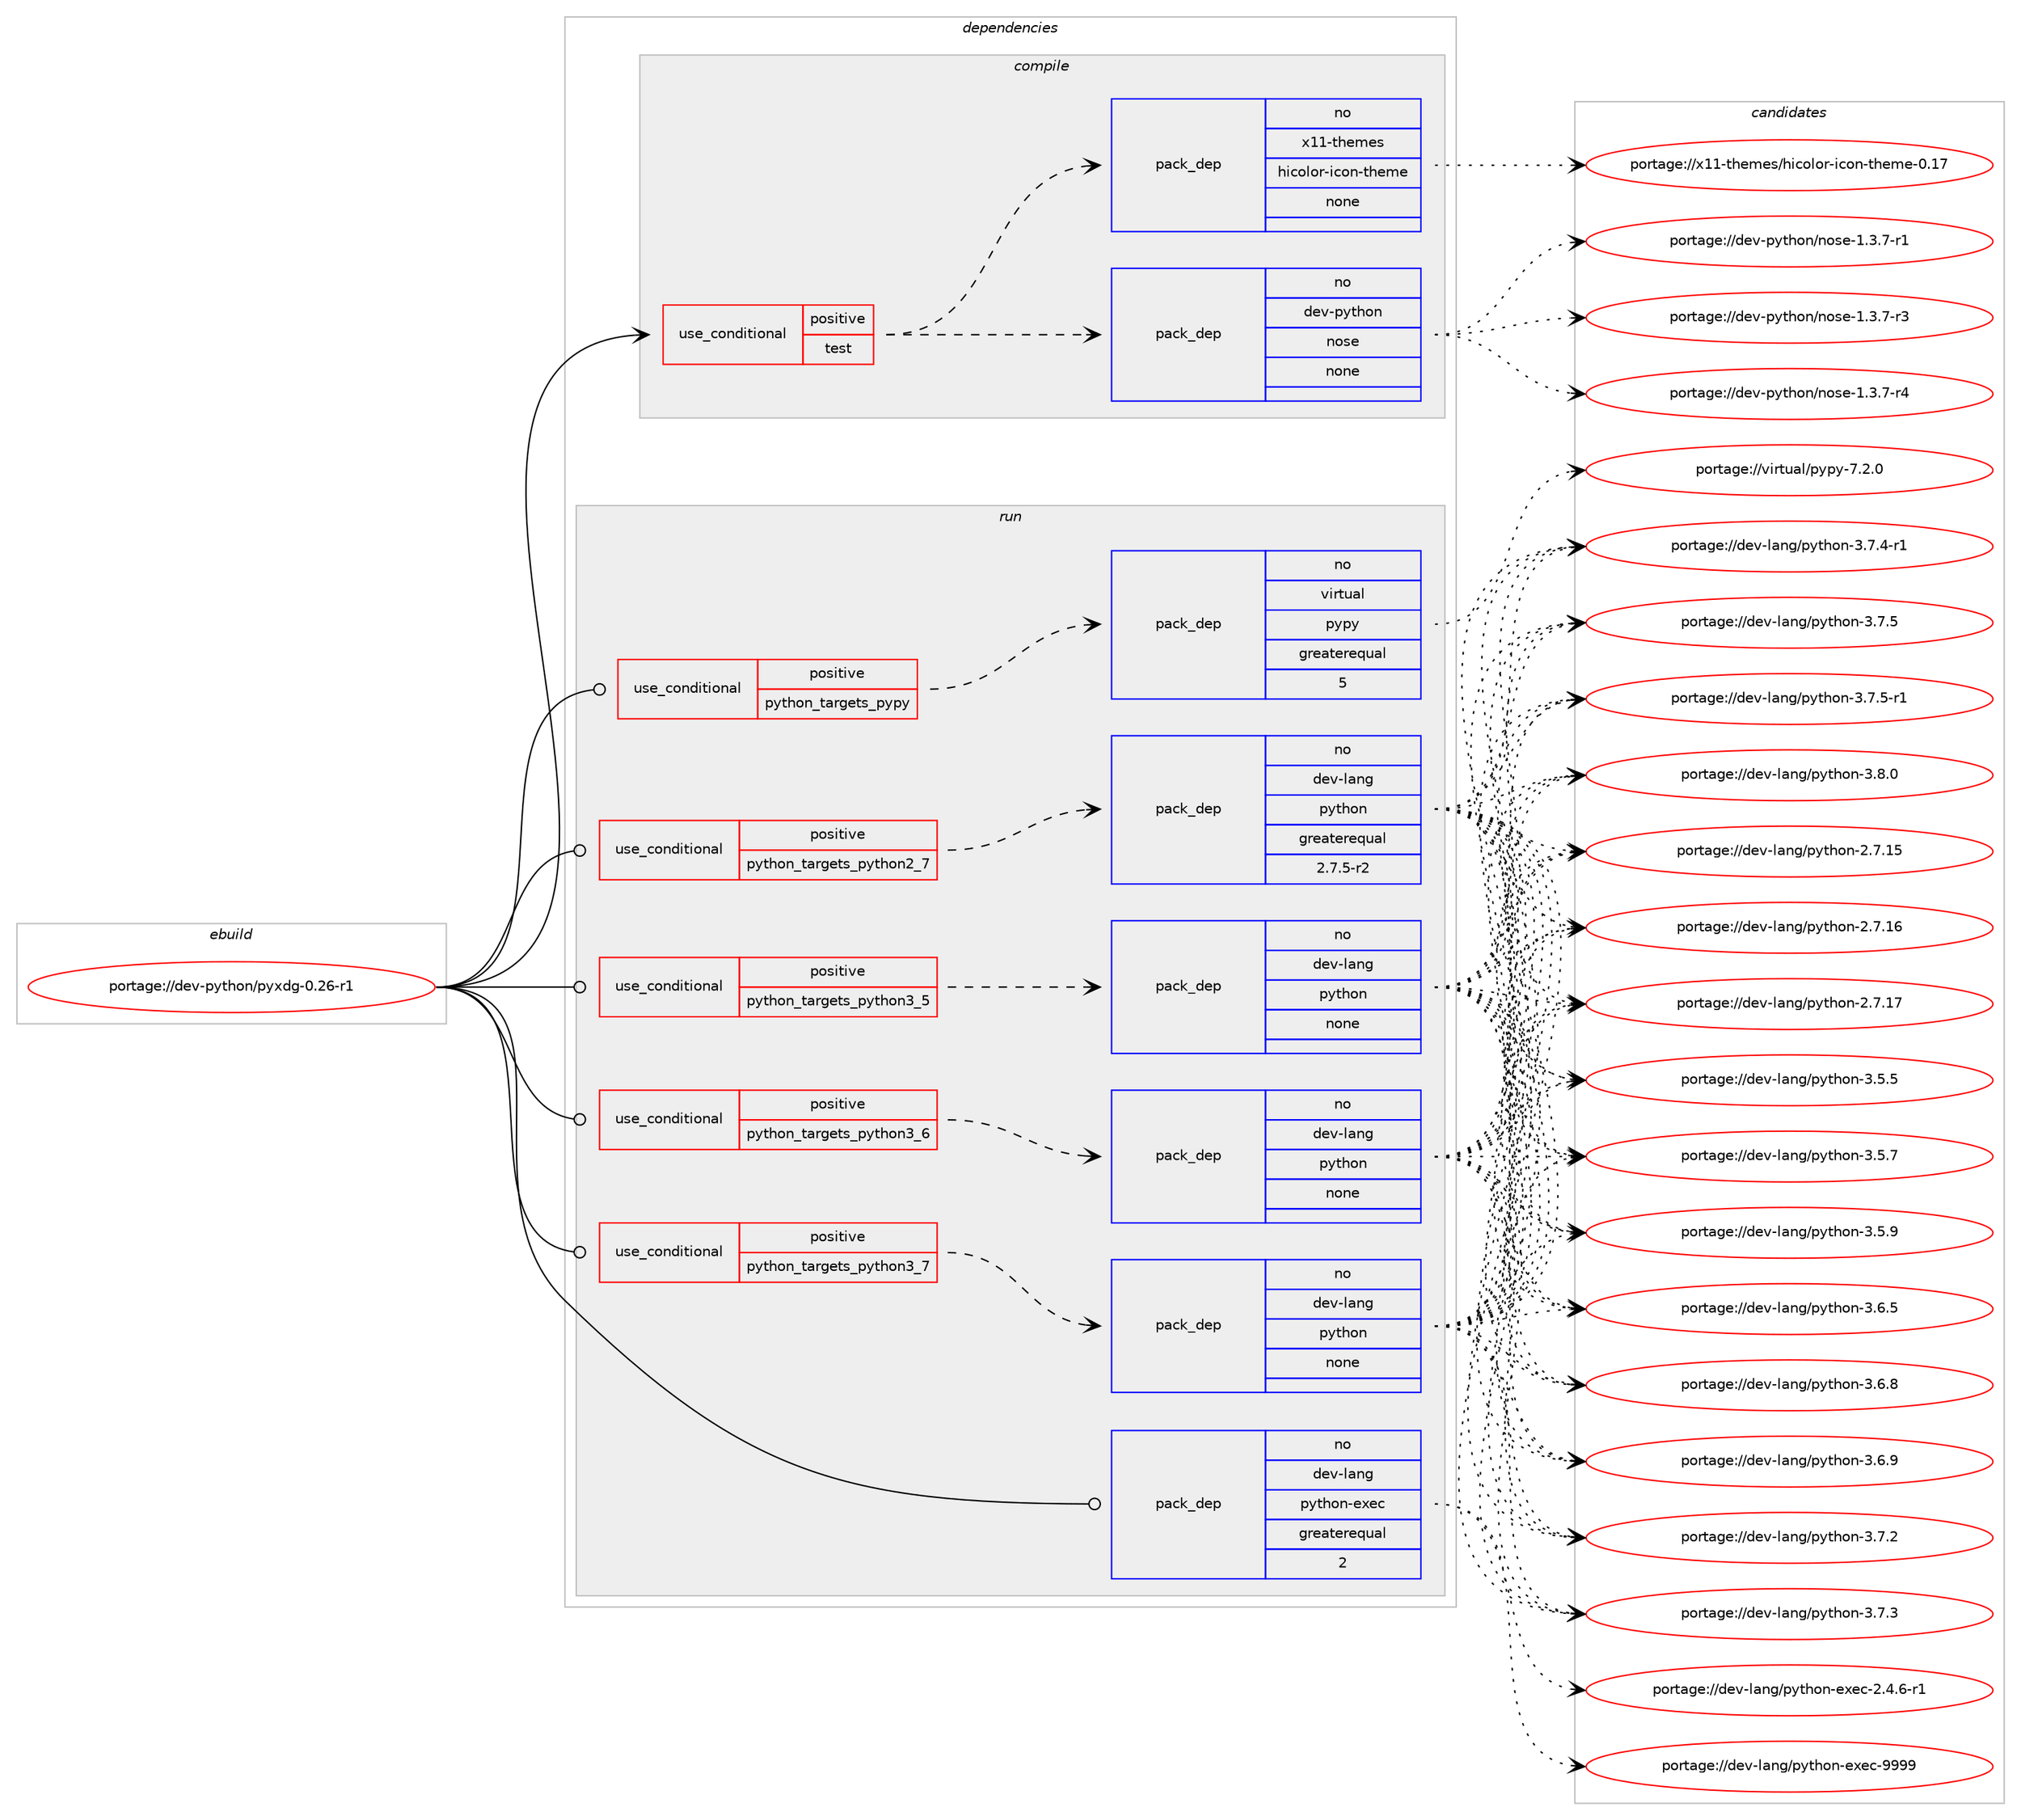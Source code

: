 digraph prolog {

# *************
# Graph options
# *************

newrank=true;
concentrate=true;
compound=true;
graph [rankdir=LR,fontname=Helvetica,fontsize=10,ranksep=1.5];#, ranksep=2.5, nodesep=0.2];
edge  [arrowhead=vee];
node  [fontname=Helvetica,fontsize=10];

# **********
# The ebuild
# **********

subgraph cluster_leftcol {
color=gray;
rank=same;
label=<<i>ebuild</i>>;
id [label="portage://dev-python/pyxdg-0.26-r1", color=red, width=4, href="../dev-python/pyxdg-0.26-r1.svg"];
}

# ****************
# The dependencies
# ****************

subgraph cluster_midcol {
color=gray;
label=<<i>dependencies</i>>;
subgraph cluster_compile {
fillcolor="#eeeeee";
style=filled;
label=<<i>compile</i>>;
subgraph cond37531 {
dependency169014 [label=<<TABLE BORDER="0" CELLBORDER="1" CELLSPACING="0" CELLPADDING="4"><TR><TD ROWSPAN="3" CELLPADDING="10">use_conditional</TD></TR><TR><TD>positive</TD></TR><TR><TD>test</TD></TR></TABLE>>, shape=none, color=red];
subgraph pack128083 {
dependency169015 [label=<<TABLE BORDER="0" CELLBORDER="1" CELLSPACING="0" CELLPADDING="4" WIDTH="220"><TR><TD ROWSPAN="6" CELLPADDING="30">pack_dep</TD></TR><TR><TD WIDTH="110">no</TD></TR><TR><TD>dev-python</TD></TR><TR><TD>nose</TD></TR><TR><TD>none</TD></TR><TR><TD></TD></TR></TABLE>>, shape=none, color=blue];
}
dependency169014:e -> dependency169015:w [weight=20,style="dashed",arrowhead="vee"];
subgraph pack128084 {
dependency169016 [label=<<TABLE BORDER="0" CELLBORDER="1" CELLSPACING="0" CELLPADDING="4" WIDTH="220"><TR><TD ROWSPAN="6" CELLPADDING="30">pack_dep</TD></TR><TR><TD WIDTH="110">no</TD></TR><TR><TD>x11-themes</TD></TR><TR><TD>hicolor-icon-theme</TD></TR><TR><TD>none</TD></TR><TR><TD></TD></TR></TABLE>>, shape=none, color=blue];
}
dependency169014:e -> dependency169016:w [weight=20,style="dashed",arrowhead="vee"];
}
id:e -> dependency169014:w [weight=20,style="solid",arrowhead="vee"];
}
subgraph cluster_compileandrun {
fillcolor="#eeeeee";
style=filled;
label=<<i>compile and run</i>>;
}
subgraph cluster_run {
fillcolor="#eeeeee";
style=filled;
label=<<i>run</i>>;
subgraph cond37532 {
dependency169017 [label=<<TABLE BORDER="0" CELLBORDER="1" CELLSPACING="0" CELLPADDING="4"><TR><TD ROWSPAN="3" CELLPADDING="10">use_conditional</TD></TR><TR><TD>positive</TD></TR><TR><TD>python_targets_pypy</TD></TR></TABLE>>, shape=none, color=red];
subgraph pack128085 {
dependency169018 [label=<<TABLE BORDER="0" CELLBORDER="1" CELLSPACING="0" CELLPADDING="4" WIDTH="220"><TR><TD ROWSPAN="6" CELLPADDING="30">pack_dep</TD></TR><TR><TD WIDTH="110">no</TD></TR><TR><TD>virtual</TD></TR><TR><TD>pypy</TD></TR><TR><TD>greaterequal</TD></TR><TR><TD>5</TD></TR></TABLE>>, shape=none, color=blue];
}
dependency169017:e -> dependency169018:w [weight=20,style="dashed",arrowhead="vee"];
}
id:e -> dependency169017:w [weight=20,style="solid",arrowhead="odot"];
subgraph cond37533 {
dependency169019 [label=<<TABLE BORDER="0" CELLBORDER="1" CELLSPACING="0" CELLPADDING="4"><TR><TD ROWSPAN="3" CELLPADDING="10">use_conditional</TD></TR><TR><TD>positive</TD></TR><TR><TD>python_targets_python2_7</TD></TR></TABLE>>, shape=none, color=red];
subgraph pack128086 {
dependency169020 [label=<<TABLE BORDER="0" CELLBORDER="1" CELLSPACING="0" CELLPADDING="4" WIDTH="220"><TR><TD ROWSPAN="6" CELLPADDING="30">pack_dep</TD></TR><TR><TD WIDTH="110">no</TD></TR><TR><TD>dev-lang</TD></TR><TR><TD>python</TD></TR><TR><TD>greaterequal</TD></TR><TR><TD>2.7.5-r2</TD></TR></TABLE>>, shape=none, color=blue];
}
dependency169019:e -> dependency169020:w [weight=20,style="dashed",arrowhead="vee"];
}
id:e -> dependency169019:w [weight=20,style="solid",arrowhead="odot"];
subgraph cond37534 {
dependency169021 [label=<<TABLE BORDER="0" CELLBORDER="1" CELLSPACING="0" CELLPADDING="4"><TR><TD ROWSPAN="3" CELLPADDING="10">use_conditional</TD></TR><TR><TD>positive</TD></TR><TR><TD>python_targets_python3_5</TD></TR></TABLE>>, shape=none, color=red];
subgraph pack128087 {
dependency169022 [label=<<TABLE BORDER="0" CELLBORDER="1" CELLSPACING="0" CELLPADDING="4" WIDTH="220"><TR><TD ROWSPAN="6" CELLPADDING="30">pack_dep</TD></TR><TR><TD WIDTH="110">no</TD></TR><TR><TD>dev-lang</TD></TR><TR><TD>python</TD></TR><TR><TD>none</TD></TR><TR><TD></TD></TR></TABLE>>, shape=none, color=blue];
}
dependency169021:e -> dependency169022:w [weight=20,style="dashed",arrowhead="vee"];
}
id:e -> dependency169021:w [weight=20,style="solid",arrowhead="odot"];
subgraph cond37535 {
dependency169023 [label=<<TABLE BORDER="0" CELLBORDER="1" CELLSPACING="0" CELLPADDING="4"><TR><TD ROWSPAN="3" CELLPADDING="10">use_conditional</TD></TR><TR><TD>positive</TD></TR><TR><TD>python_targets_python3_6</TD></TR></TABLE>>, shape=none, color=red];
subgraph pack128088 {
dependency169024 [label=<<TABLE BORDER="0" CELLBORDER="1" CELLSPACING="0" CELLPADDING="4" WIDTH="220"><TR><TD ROWSPAN="6" CELLPADDING="30">pack_dep</TD></TR><TR><TD WIDTH="110">no</TD></TR><TR><TD>dev-lang</TD></TR><TR><TD>python</TD></TR><TR><TD>none</TD></TR><TR><TD></TD></TR></TABLE>>, shape=none, color=blue];
}
dependency169023:e -> dependency169024:w [weight=20,style="dashed",arrowhead="vee"];
}
id:e -> dependency169023:w [weight=20,style="solid",arrowhead="odot"];
subgraph cond37536 {
dependency169025 [label=<<TABLE BORDER="0" CELLBORDER="1" CELLSPACING="0" CELLPADDING="4"><TR><TD ROWSPAN="3" CELLPADDING="10">use_conditional</TD></TR><TR><TD>positive</TD></TR><TR><TD>python_targets_python3_7</TD></TR></TABLE>>, shape=none, color=red];
subgraph pack128089 {
dependency169026 [label=<<TABLE BORDER="0" CELLBORDER="1" CELLSPACING="0" CELLPADDING="4" WIDTH="220"><TR><TD ROWSPAN="6" CELLPADDING="30">pack_dep</TD></TR><TR><TD WIDTH="110">no</TD></TR><TR><TD>dev-lang</TD></TR><TR><TD>python</TD></TR><TR><TD>none</TD></TR><TR><TD></TD></TR></TABLE>>, shape=none, color=blue];
}
dependency169025:e -> dependency169026:w [weight=20,style="dashed",arrowhead="vee"];
}
id:e -> dependency169025:w [weight=20,style="solid",arrowhead="odot"];
subgraph pack128090 {
dependency169027 [label=<<TABLE BORDER="0" CELLBORDER="1" CELLSPACING="0" CELLPADDING="4" WIDTH="220"><TR><TD ROWSPAN="6" CELLPADDING="30">pack_dep</TD></TR><TR><TD WIDTH="110">no</TD></TR><TR><TD>dev-lang</TD></TR><TR><TD>python-exec</TD></TR><TR><TD>greaterequal</TD></TR><TR><TD>2</TD></TR></TABLE>>, shape=none, color=blue];
}
id:e -> dependency169027:w [weight=20,style="solid",arrowhead="odot"];
}
}

# **************
# The candidates
# **************

subgraph cluster_choices {
rank=same;
color=gray;
label=<<i>candidates</i>>;

subgraph choice128083 {
color=black;
nodesep=1;
choiceportage10010111845112121116104111110471101111151014549465146554511449 [label="portage://dev-python/nose-1.3.7-r1", color=red, width=4,href="../dev-python/nose-1.3.7-r1.svg"];
choiceportage10010111845112121116104111110471101111151014549465146554511451 [label="portage://dev-python/nose-1.3.7-r3", color=red, width=4,href="../dev-python/nose-1.3.7-r3.svg"];
choiceportage10010111845112121116104111110471101111151014549465146554511452 [label="portage://dev-python/nose-1.3.7-r4", color=red, width=4,href="../dev-python/nose-1.3.7-r4.svg"];
dependency169015:e -> choiceportage10010111845112121116104111110471101111151014549465146554511449:w [style=dotted,weight="100"];
dependency169015:e -> choiceportage10010111845112121116104111110471101111151014549465146554511451:w [style=dotted,weight="100"];
dependency169015:e -> choiceportage10010111845112121116104111110471101111151014549465146554511452:w [style=dotted,weight="100"];
}
subgraph choice128084 {
color=black;
nodesep=1;
choiceportage12049494511610410110910111547104105991111081111144510599111110451161041011091014548464955 [label="portage://x11-themes/hicolor-icon-theme-0.17", color=red, width=4,href="../x11-themes/hicolor-icon-theme-0.17.svg"];
dependency169016:e -> choiceportage12049494511610410110910111547104105991111081111144510599111110451161041011091014548464955:w [style=dotted,weight="100"];
}
subgraph choice128085 {
color=black;
nodesep=1;
choiceportage1181051141161179710847112121112121455546504648 [label="portage://virtual/pypy-7.2.0", color=red, width=4,href="../virtual/pypy-7.2.0.svg"];
dependency169018:e -> choiceportage1181051141161179710847112121112121455546504648:w [style=dotted,weight="100"];
}
subgraph choice128086 {
color=black;
nodesep=1;
choiceportage10010111845108971101034711212111610411111045504655464953 [label="portage://dev-lang/python-2.7.15", color=red, width=4,href="../dev-lang/python-2.7.15.svg"];
choiceportage10010111845108971101034711212111610411111045504655464954 [label="portage://dev-lang/python-2.7.16", color=red, width=4,href="../dev-lang/python-2.7.16.svg"];
choiceportage10010111845108971101034711212111610411111045504655464955 [label="portage://dev-lang/python-2.7.17", color=red, width=4,href="../dev-lang/python-2.7.17.svg"];
choiceportage100101118451089711010347112121116104111110455146534653 [label="portage://dev-lang/python-3.5.5", color=red, width=4,href="../dev-lang/python-3.5.5.svg"];
choiceportage100101118451089711010347112121116104111110455146534655 [label="portage://dev-lang/python-3.5.7", color=red, width=4,href="../dev-lang/python-3.5.7.svg"];
choiceportage100101118451089711010347112121116104111110455146534657 [label="portage://dev-lang/python-3.5.9", color=red, width=4,href="../dev-lang/python-3.5.9.svg"];
choiceportage100101118451089711010347112121116104111110455146544653 [label="portage://dev-lang/python-3.6.5", color=red, width=4,href="../dev-lang/python-3.6.5.svg"];
choiceportage100101118451089711010347112121116104111110455146544656 [label="portage://dev-lang/python-3.6.8", color=red, width=4,href="../dev-lang/python-3.6.8.svg"];
choiceportage100101118451089711010347112121116104111110455146544657 [label="portage://dev-lang/python-3.6.9", color=red, width=4,href="../dev-lang/python-3.6.9.svg"];
choiceportage100101118451089711010347112121116104111110455146554650 [label="portage://dev-lang/python-3.7.2", color=red, width=4,href="../dev-lang/python-3.7.2.svg"];
choiceportage100101118451089711010347112121116104111110455146554651 [label="portage://dev-lang/python-3.7.3", color=red, width=4,href="../dev-lang/python-3.7.3.svg"];
choiceportage1001011184510897110103471121211161041111104551465546524511449 [label="portage://dev-lang/python-3.7.4-r1", color=red, width=4,href="../dev-lang/python-3.7.4-r1.svg"];
choiceportage100101118451089711010347112121116104111110455146554653 [label="portage://dev-lang/python-3.7.5", color=red, width=4,href="../dev-lang/python-3.7.5.svg"];
choiceportage1001011184510897110103471121211161041111104551465546534511449 [label="portage://dev-lang/python-3.7.5-r1", color=red, width=4,href="../dev-lang/python-3.7.5-r1.svg"];
choiceportage100101118451089711010347112121116104111110455146564648 [label="portage://dev-lang/python-3.8.0", color=red, width=4,href="../dev-lang/python-3.8.0.svg"];
dependency169020:e -> choiceportage10010111845108971101034711212111610411111045504655464953:w [style=dotted,weight="100"];
dependency169020:e -> choiceportage10010111845108971101034711212111610411111045504655464954:w [style=dotted,weight="100"];
dependency169020:e -> choiceportage10010111845108971101034711212111610411111045504655464955:w [style=dotted,weight="100"];
dependency169020:e -> choiceportage100101118451089711010347112121116104111110455146534653:w [style=dotted,weight="100"];
dependency169020:e -> choiceportage100101118451089711010347112121116104111110455146534655:w [style=dotted,weight="100"];
dependency169020:e -> choiceportage100101118451089711010347112121116104111110455146534657:w [style=dotted,weight="100"];
dependency169020:e -> choiceportage100101118451089711010347112121116104111110455146544653:w [style=dotted,weight="100"];
dependency169020:e -> choiceportage100101118451089711010347112121116104111110455146544656:w [style=dotted,weight="100"];
dependency169020:e -> choiceportage100101118451089711010347112121116104111110455146544657:w [style=dotted,weight="100"];
dependency169020:e -> choiceportage100101118451089711010347112121116104111110455146554650:w [style=dotted,weight="100"];
dependency169020:e -> choiceportage100101118451089711010347112121116104111110455146554651:w [style=dotted,weight="100"];
dependency169020:e -> choiceportage1001011184510897110103471121211161041111104551465546524511449:w [style=dotted,weight="100"];
dependency169020:e -> choiceportage100101118451089711010347112121116104111110455146554653:w [style=dotted,weight="100"];
dependency169020:e -> choiceportage1001011184510897110103471121211161041111104551465546534511449:w [style=dotted,weight="100"];
dependency169020:e -> choiceportage100101118451089711010347112121116104111110455146564648:w [style=dotted,weight="100"];
}
subgraph choice128087 {
color=black;
nodesep=1;
choiceportage10010111845108971101034711212111610411111045504655464953 [label="portage://dev-lang/python-2.7.15", color=red, width=4,href="../dev-lang/python-2.7.15.svg"];
choiceportage10010111845108971101034711212111610411111045504655464954 [label="portage://dev-lang/python-2.7.16", color=red, width=4,href="../dev-lang/python-2.7.16.svg"];
choiceportage10010111845108971101034711212111610411111045504655464955 [label="portage://dev-lang/python-2.7.17", color=red, width=4,href="../dev-lang/python-2.7.17.svg"];
choiceportage100101118451089711010347112121116104111110455146534653 [label="portage://dev-lang/python-3.5.5", color=red, width=4,href="../dev-lang/python-3.5.5.svg"];
choiceportage100101118451089711010347112121116104111110455146534655 [label="portage://dev-lang/python-3.5.7", color=red, width=4,href="../dev-lang/python-3.5.7.svg"];
choiceportage100101118451089711010347112121116104111110455146534657 [label="portage://dev-lang/python-3.5.9", color=red, width=4,href="../dev-lang/python-3.5.9.svg"];
choiceportage100101118451089711010347112121116104111110455146544653 [label="portage://dev-lang/python-3.6.5", color=red, width=4,href="../dev-lang/python-3.6.5.svg"];
choiceportage100101118451089711010347112121116104111110455146544656 [label="portage://dev-lang/python-3.6.8", color=red, width=4,href="../dev-lang/python-3.6.8.svg"];
choiceportage100101118451089711010347112121116104111110455146544657 [label="portage://dev-lang/python-3.6.9", color=red, width=4,href="../dev-lang/python-3.6.9.svg"];
choiceportage100101118451089711010347112121116104111110455146554650 [label="portage://dev-lang/python-3.7.2", color=red, width=4,href="../dev-lang/python-3.7.2.svg"];
choiceportage100101118451089711010347112121116104111110455146554651 [label="portage://dev-lang/python-3.7.3", color=red, width=4,href="../dev-lang/python-3.7.3.svg"];
choiceportage1001011184510897110103471121211161041111104551465546524511449 [label="portage://dev-lang/python-3.7.4-r1", color=red, width=4,href="../dev-lang/python-3.7.4-r1.svg"];
choiceportage100101118451089711010347112121116104111110455146554653 [label="portage://dev-lang/python-3.7.5", color=red, width=4,href="../dev-lang/python-3.7.5.svg"];
choiceportage1001011184510897110103471121211161041111104551465546534511449 [label="portage://dev-lang/python-3.7.5-r1", color=red, width=4,href="../dev-lang/python-3.7.5-r1.svg"];
choiceportage100101118451089711010347112121116104111110455146564648 [label="portage://dev-lang/python-3.8.0", color=red, width=4,href="../dev-lang/python-3.8.0.svg"];
dependency169022:e -> choiceportage10010111845108971101034711212111610411111045504655464953:w [style=dotted,weight="100"];
dependency169022:e -> choiceportage10010111845108971101034711212111610411111045504655464954:w [style=dotted,weight="100"];
dependency169022:e -> choiceportage10010111845108971101034711212111610411111045504655464955:w [style=dotted,weight="100"];
dependency169022:e -> choiceportage100101118451089711010347112121116104111110455146534653:w [style=dotted,weight="100"];
dependency169022:e -> choiceportage100101118451089711010347112121116104111110455146534655:w [style=dotted,weight="100"];
dependency169022:e -> choiceportage100101118451089711010347112121116104111110455146534657:w [style=dotted,weight="100"];
dependency169022:e -> choiceportage100101118451089711010347112121116104111110455146544653:w [style=dotted,weight="100"];
dependency169022:e -> choiceportage100101118451089711010347112121116104111110455146544656:w [style=dotted,weight="100"];
dependency169022:e -> choiceportage100101118451089711010347112121116104111110455146544657:w [style=dotted,weight="100"];
dependency169022:e -> choiceportage100101118451089711010347112121116104111110455146554650:w [style=dotted,weight="100"];
dependency169022:e -> choiceportage100101118451089711010347112121116104111110455146554651:w [style=dotted,weight="100"];
dependency169022:e -> choiceportage1001011184510897110103471121211161041111104551465546524511449:w [style=dotted,weight="100"];
dependency169022:e -> choiceportage100101118451089711010347112121116104111110455146554653:w [style=dotted,weight="100"];
dependency169022:e -> choiceportage1001011184510897110103471121211161041111104551465546534511449:w [style=dotted,weight="100"];
dependency169022:e -> choiceportage100101118451089711010347112121116104111110455146564648:w [style=dotted,weight="100"];
}
subgraph choice128088 {
color=black;
nodesep=1;
choiceportage10010111845108971101034711212111610411111045504655464953 [label="portage://dev-lang/python-2.7.15", color=red, width=4,href="../dev-lang/python-2.7.15.svg"];
choiceportage10010111845108971101034711212111610411111045504655464954 [label="portage://dev-lang/python-2.7.16", color=red, width=4,href="../dev-lang/python-2.7.16.svg"];
choiceportage10010111845108971101034711212111610411111045504655464955 [label="portage://dev-lang/python-2.7.17", color=red, width=4,href="../dev-lang/python-2.7.17.svg"];
choiceportage100101118451089711010347112121116104111110455146534653 [label="portage://dev-lang/python-3.5.5", color=red, width=4,href="../dev-lang/python-3.5.5.svg"];
choiceportage100101118451089711010347112121116104111110455146534655 [label="portage://dev-lang/python-3.5.7", color=red, width=4,href="../dev-lang/python-3.5.7.svg"];
choiceportage100101118451089711010347112121116104111110455146534657 [label="portage://dev-lang/python-3.5.9", color=red, width=4,href="../dev-lang/python-3.5.9.svg"];
choiceportage100101118451089711010347112121116104111110455146544653 [label="portage://dev-lang/python-3.6.5", color=red, width=4,href="../dev-lang/python-3.6.5.svg"];
choiceportage100101118451089711010347112121116104111110455146544656 [label="portage://dev-lang/python-3.6.8", color=red, width=4,href="../dev-lang/python-3.6.8.svg"];
choiceportage100101118451089711010347112121116104111110455146544657 [label="portage://dev-lang/python-3.6.9", color=red, width=4,href="../dev-lang/python-3.6.9.svg"];
choiceportage100101118451089711010347112121116104111110455146554650 [label="portage://dev-lang/python-3.7.2", color=red, width=4,href="../dev-lang/python-3.7.2.svg"];
choiceportage100101118451089711010347112121116104111110455146554651 [label="portage://dev-lang/python-3.7.3", color=red, width=4,href="../dev-lang/python-3.7.3.svg"];
choiceportage1001011184510897110103471121211161041111104551465546524511449 [label="portage://dev-lang/python-3.7.4-r1", color=red, width=4,href="../dev-lang/python-3.7.4-r1.svg"];
choiceportage100101118451089711010347112121116104111110455146554653 [label="portage://dev-lang/python-3.7.5", color=red, width=4,href="../dev-lang/python-3.7.5.svg"];
choiceportage1001011184510897110103471121211161041111104551465546534511449 [label="portage://dev-lang/python-3.7.5-r1", color=red, width=4,href="../dev-lang/python-3.7.5-r1.svg"];
choiceportage100101118451089711010347112121116104111110455146564648 [label="portage://dev-lang/python-3.8.0", color=red, width=4,href="../dev-lang/python-3.8.0.svg"];
dependency169024:e -> choiceportage10010111845108971101034711212111610411111045504655464953:w [style=dotted,weight="100"];
dependency169024:e -> choiceportage10010111845108971101034711212111610411111045504655464954:w [style=dotted,weight="100"];
dependency169024:e -> choiceportage10010111845108971101034711212111610411111045504655464955:w [style=dotted,weight="100"];
dependency169024:e -> choiceportage100101118451089711010347112121116104111110455146534653:w [style=dotted,weight="100"];
dependency169024:e -> choiceportage100101118451089711010347112121116104111110455146534655:w [style=dotted,weight="100"];
dependency169024:e -> choiceportage100101118451089711010347112121116104111110455146534657:w [style=dotted,weight="100"];
dependency169024:e -> choiceportage100101118451089711010347112121116104111110455146544653:w [style=dotted,weight="100"];
dependency169024:e -> choiceportage100101118451089711010347112121116104111110455146544656:w [style=dotted,weight="100"];
dependency169024:e -> choiceportage100101118451089711010347112121116104111110455146544657:w [style=dotted,weight="100"];
dependency169024:e -> choiceportage100101118451089711010347112121116104111110455146554650:w [style=dotted,weight="100"];
dependency169024:e -> choiceportage100101118451089711010347112121116104111110455146554651:w [style=dotted,weight="100"];
dependency169024:e -> choiceportage1001011184510897110103471121211161041111104551465546524511449:w [style=dotted,weight="100"];
dependency169024:e -> choiceportage100101118451089711010347112121116104111110455146554653:w [style=dotted,weight="100"];
dependency169024:e -> choiceportage1001011184510897110103471121211161041111104551465546534511449:w [style=dotted,weight="100"];
dependency169024:e -> choiceportage100101118451089711010347112121116104111110455146564648:w [style=dotted,weight="100"];
}
subgraph choice128089 {
color=black;
nodesep=1;
choiceportage10010111845108971101034711212111610411111045504655464953 [label="portage://dev-lang/python-2.7.15", color=red, width=4,href="../dev-lang/python-2.7.15.svg"];
choiceportage10010111845108971101034711212111610411111045504655464954 [label="portage://dev-lang/python-2.7.16", color=red, width=4,href="../dev-lang/python-2.7.16.svg"];
choiceportage10010111845108971101034711212111610411111045504655464955 [label="portage://dev-lang/python-2.7.17", color=red, width=4,href="../dev-lang/python-2.7.17.svg"];
choiceportage100101118451089711010347112121116104111110455146534653 [label="portage://dev-lang/python-3.5.5", color=red, width=4,href="../dev-lang/python-3.5.5.svg"];
choiceportage100101118451089711010347112121116104111110455146534655 [label="portage://dev-lang/python-3.5.7", color=red, width=4,href="../dev-lang/python-3.5.7.svg"];
choiceportage100101118451089711010347112121116104111110455146534657 [label="portage://dev-lang/python-3.5.9", color=red, width=4,href="../dev-lang/python-3.5.9.svg"];
choiceportage100101118451089711010347112121116104111110455146544653 [label="portage://dev-lang/python-3.6.5", color=red, width=4,href="../dev-lang/python-3.6.5.svg"];
choiceportage100101118451089711010347112121116104111110455146544656 [label="portage://dev-lang/python-3.6.8", color=red, width=4,href="../dev-lang/python-3.6.8.svg"];
choiceportage100101118451089711010347112121116104111110455146544657 [label="portage://dev-lang/python-3.6.9", color=red, width=4,href="../dev-lang/python-3.6.9.svg"];
choiceportage100101118451089711010347112121116104111110455146554650 [label="portage://dev-lang/python-3.7.2", color=red, width=4,href="../dev-lang/python-3.7.2.svg"];
choiceportage100101118451089711010347112121116104111110455146554651 [label="portage://dev-lang/python-3.7.3", color=red, width=4,href="../dev-lang/python-3.7.3.svg"];
choiceportage1001011184510897110103471121211161041111104551465546524511449 [label="portage://dev-lang/python-3.7.4-r1", color=red, width=4,href="../dev-lang/python-3.7.4-r1.svg"];
choiceportage100101118451089711010347112121116104111110455146554653 [label="portage://dev-lang/python-3.7.5", color=red, width=4,href="../dev-lang/python-3.7.5.svg"];
choiceportage1001011184510897110103471121211161041111104551465546534511449 [label="portage://dev-lang/python-3.7.5-r1", color=red, width=4,href="../dev-lang/python-3.7.5-r1.svg"];
choiceportage100101118451089711010347112121116104111110455146564648 [label="portage://dev-lang/python-3.8.0", color=red, width=4,href="../dev-lang/python-3.8.0.svg"];
dependency169026:e -> choiceportage10010111845108971101034711212111610411111045504655464953:w [style=dotted,weight="100"];
dependency169026:e -> choiceportage10010111845108971101034711212111610411111045504655464954:w [style=dotted,weight="100"];
dependency169026:e -> choiceportage10010111845108971101034711212111610411111045504655464955:w [style=dotted,weight="100"];
dependency169026:e -> choiceportage100101118451089711010347112121116104111110455146534653:w [style=dotted,weight="100"];
dependency169026:e -> choiceportage100101118451089711010347112121116104111110455146534655:w [style=dotted,weight="100"];
dependency169026:e -> choiceportage100101118451089711010347112121116104111110455146534657:w [style=dotted,weight="100"];
dependency169026:e -> choiceportage100101118451089711010347112121116104111110455146544653:w [style=dotted,weight="100"];
dependency169026:e -> choiceportage100101118451089711010347112121116104111110455146544656:w [style=dotted,weight="100"];
dependency169026:e -> choiceportage100101118451089711010347112121116104111110455146544657:w [style=dotted,weight="100"];
dependency169026:e -> choiceportage100101118451089711010347112121116104111110455146554650:w [style=dotted,weight="100"];
dependency169026:e -> choiceportage100101118451089711010347112121116104111110455146554651:w [style=dotted,weight="100"];
dependency169026:e -> choiceportage1001011184510897110103471121211161041111104551465546524511449:w [style=dotted,weight="100"];
dependency169026:e -> choiceportage100101118451089711010347112121116104111110455146554653:w [style=dotted,weight="100"];
dependency169026:e -> choiceportage1001011184510897110103471121211161041111104551465546534511449:w [style=dotted,weight="100"];
dependency169026:e -> choiceportage100101118451089711010347112121116104111110455146564648:w [style=dotted,weight="100"];
}
subgraph choice128090 {
color=black;
nodesep=1;
choiceportage10010111845108971101034711212111610411111045101120101994550465246544511449 [label="portage://dev-lang/python-exec-2.4.6-r1", color=red, width=4,href="../dev-lang/python-exec-2.4.6-r1.svg"];
choiceportage10010111845108971101034711212111610411111045101120101994557575757 [label="portage://dev-lang/python-exec-9999", color=red, width=4,href="../dev-lang/python-exec-9999.svg"];
dependency169027:e -> choiceportage10010111845108971101034711212111610411111045101120101994550465246544511449:w [style=dotted,weight="100"];
dependency169027:e -> choiceportage10010111845108971101034711212111610411111045101120101994557575757:w [style=dotted,weight="100"];
}
}

}
